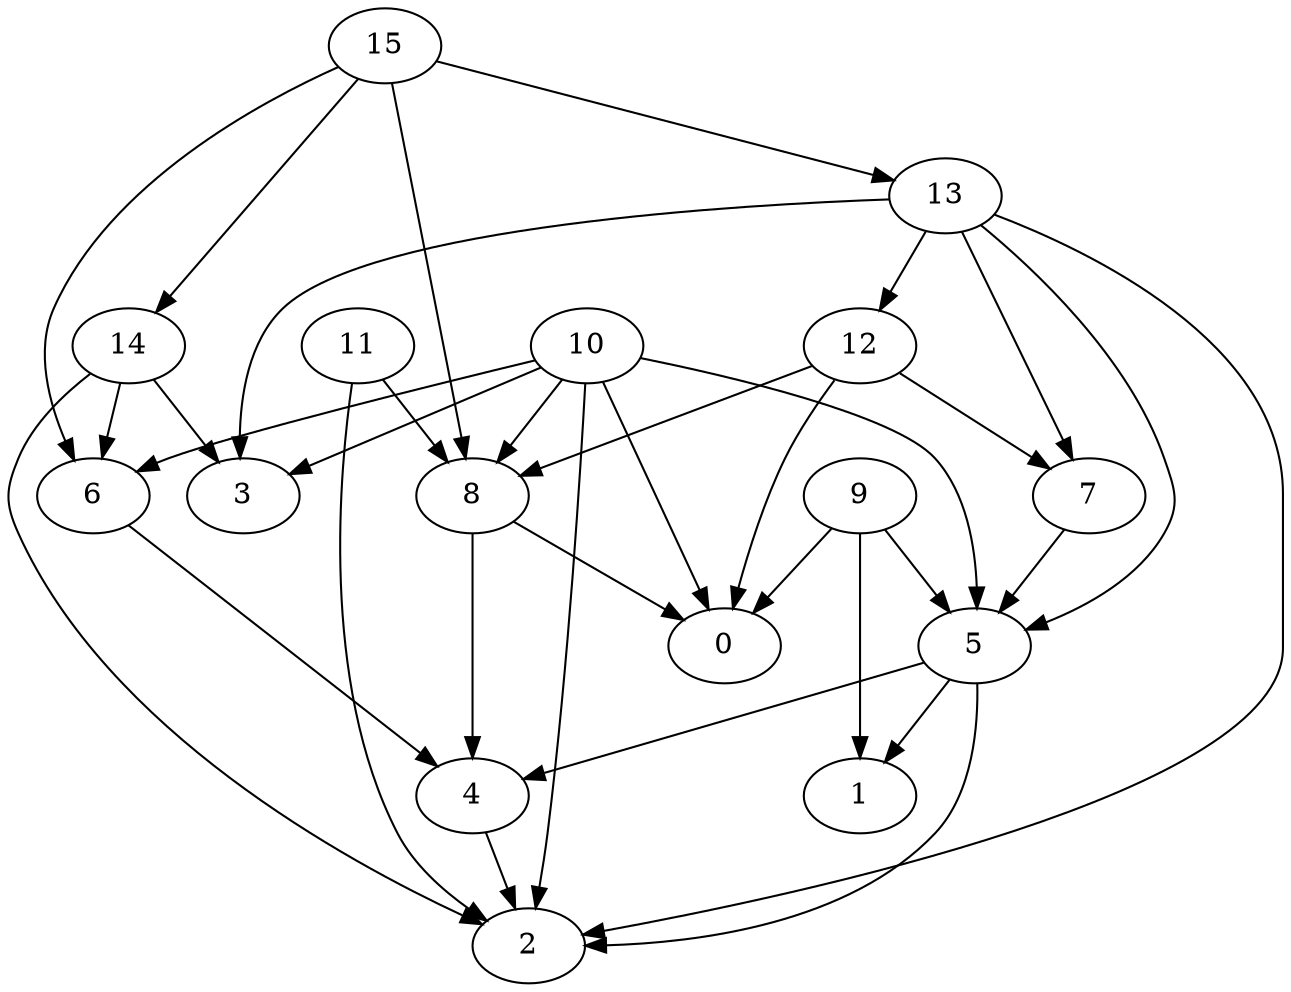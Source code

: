 digraph "Random_Nodes_16_Density_2.12_CCR_0.99_WeightType_Random" {
	graph ["Duplicate states"=0,
		GraphType=Random,
		"Max states in OPEN"=0,
		Modes="120000ms; topo-ordered tasks, ; Pruning: task equivalence, fixed order ready list, ; F-value: ; Optimisation: best schedule length (\
SL) optimisation on equal, ",
		NumberOfTasks=16,
		"Pruned using list schedule length"=2911,
		"States removed from OPEN"=0,
		TargetSystem="Homogeneous-4",
		"Time to schedule (ms)"=176,
		"Total idle time"=59,
		"Total schedule length"=97,
		"Total sequential time"=224,
		"Total states created"=3888
	];
	15	["Finish time"=12,
		Processor=0,
		"Start time"=0,
		Weight=12];
	13	["Finish time"=17,
		Processor=0,
		"Start time"=12,
		Weight=5];
	15 -> 13	[Weight=3];
	14	["Finish time"=23,
		Processor=2,
		"Start time"=18,
		Weight=5];
	15 -> 14	[Weight=6];
	6	["Finish time"=49,
		Processor=1,
		"Start time"=26,
		Weight=23];
	15 -> 6	[Weight=4];
	8	["Finish time"=50,
		Processor=2,
		"Start time"=41,
		Weight=9];
	15 -> 8	[Weight=5];
	12	["Finish time"=38,
		Processor=0,
		"Start time"=17,
		Weight=21];
	13 -> 12	[Weight=7];
	7	["Finish time"=50,
		Processor=0,
		"Start time"=38,
		Weight=12];
	13 -> 7	[Weight=10];
	5	["Finish time"=55,
		Processor=0,
		"Start time"=50,
		Weight=5];
	13 -> 5	[Weight=10];
	2	["Finish time"=97,
		Processor=0,
		"Start time"=78,
		Weight=19];
	13 -> 2	[Weight=3];
	3	["Finish time"=50,
		Processor=3,
		"Start time"=31,
		Weight=19];
	13 -> 3	[Weight=5];
	12 -> 7	[Weight=10];
	12 -> 8	[Weight=3];
	0	["Finish time"=62,
		Processor=2,
		"Start time"=50,
		Weight=12];
	12 -> 0	[Weight=6];
	10	["Finish time"=21,
		Processor=1,
		"Start time"=0,
		Weight=21];
	10 -> 6	[Weight=7];
	10 -> 8	[Weight=8];
	10 -> 5	[Weight=10];
	10 -> 2	[Weight=6];
	10 -> 3	[Weight=2];
	10 -> 0	[Weight=10];
	11	["Finish time"=14,
		Processor=2,
		"Start time"=0,
		Weight=14];
	11 -> 8	[Weight=7];
	11 -> 2	[Weight=7];
	9	["Finish time"=16,
		Processor=3,
		"Start time"=0,
		Weight=16];
	9 -> 5	[Weight=6];
	9 -> 0	[Weight=9];
	1	["Finish time"=74,
		Processor=1,
		"Start time"=62,
		Weight=12];
	9 -> 1	[Weight=9];
	14 -> 6	[Weight=3];
	14 -> 2	[Weight=7];
	14 -> 3	[Weight=8];
	7 -> 5	[Weight=4];
	4	["Finish time"=78,
		Processor=0,
		"Start time"=59,
		Weight=19];
	6 -> 4	[Weight=4];
	8 -> 4	[Weight=9];
	8 -> 0	[Weight=4];
	5 -> 4	[Weight=10];
	5 -> 2	[Weight=5];
	5 -> 1	[Weight=7];
	4 -> 2	[Weight=7];
}
